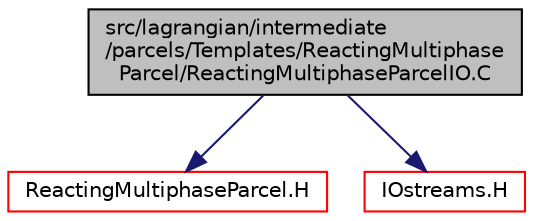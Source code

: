 digraph "src/lagrangian/intermediate/parcels/Templates/ReactingMultiphaseParcel/ReactingMultiphaseParcelIO.C"
{
  bgcolor="transparent";
  edge [fontname="Helvetica",fontsize="10",labelfontname="Helvetica",labelfontsize="10"];
  node [fontname="Helvetica",fontsize="10",shape=record];
  Node1 [label="src/lagrangian/intermediate\l/parcels/Templates/ReactingMultiphase\lParcel/ReactingMultiphaseParcelIO.C",height=0.2,width=0.4,color="black", fillcolor="grey75", style="filled", fontcolor="black"];
  Node1 -> Node2 [color="midnightblue",fontsize="10",style="solid",fontname="Helvetica"];
  Node2 [label="ReactingMultiphaseParcel.H",height=0.2,width=0.4,color="red",URL="$a06741.html"];
  Node1 -> Node3 [color="midnightblue",fontsize="10",style="solid",fontname="Helvetica"];
  Node3 [label="IOstreams.H",height=0.2,width=0.4,color="red",URL="$a07961.html",tooltip="Useful combination of include files which define Sin, Sout and Serr and the use of IO streams general..."];
}
